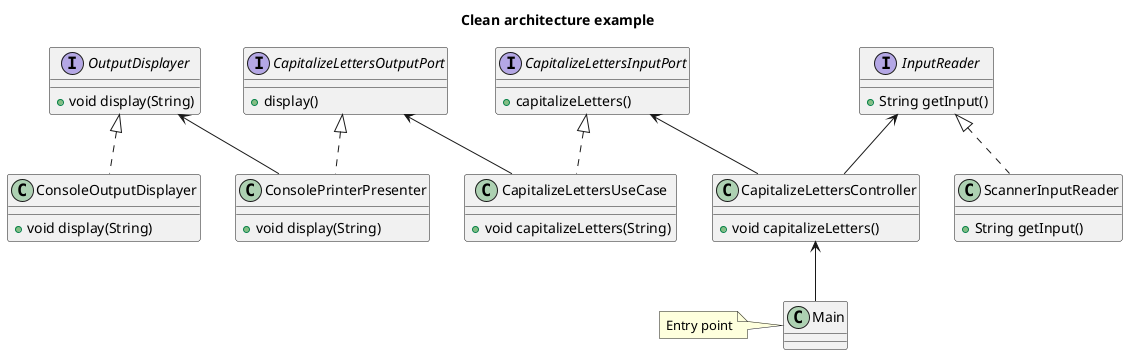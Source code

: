 @startuml

title Clean architecture example

interface CapitalizeLettersInputPort {
    +capitalizeLetters()
}

interface CapitalizeLettersOutputPort {
    +display()
}

interface InputReader {
    +String getInput()
}

interface OutputDisplayer {
    +void display(String)
}

class CapitalizeLettersUseCase {
    +void capitalizeLetters(String)
}

class CapitalizeLettersController {
    +void capitalizeLetters()
}

class ConsolePrinterPresenter {
    +void display(String)
}

class ScannerInputReader {
    +String getInput()
}

class ConsoleOutputDisplayer {
    +void display(String)
}

class Main{

}
note left: Entry point

CapitalizeLettersInputPort <|.. CapitalizeLettersUseCase
CapitalizeLettersOutputPort <-- CapitalizeLettersUseCase
CapitalizeLettersInputPort <-- CapitalizeLettersController
InputReader <-- CapitalizeLettersController
CapitalizeLettersOutputPort <|.. ConsolePrinterPresenter
OutputDisplayer <-- ConsolePrinterPresenter
InputReader <|.. ScannerInputReader
OutputDisplayer <|.. ConsoleOutputDisplayer
CapitalizeLettersController <-- Main

@enduml
